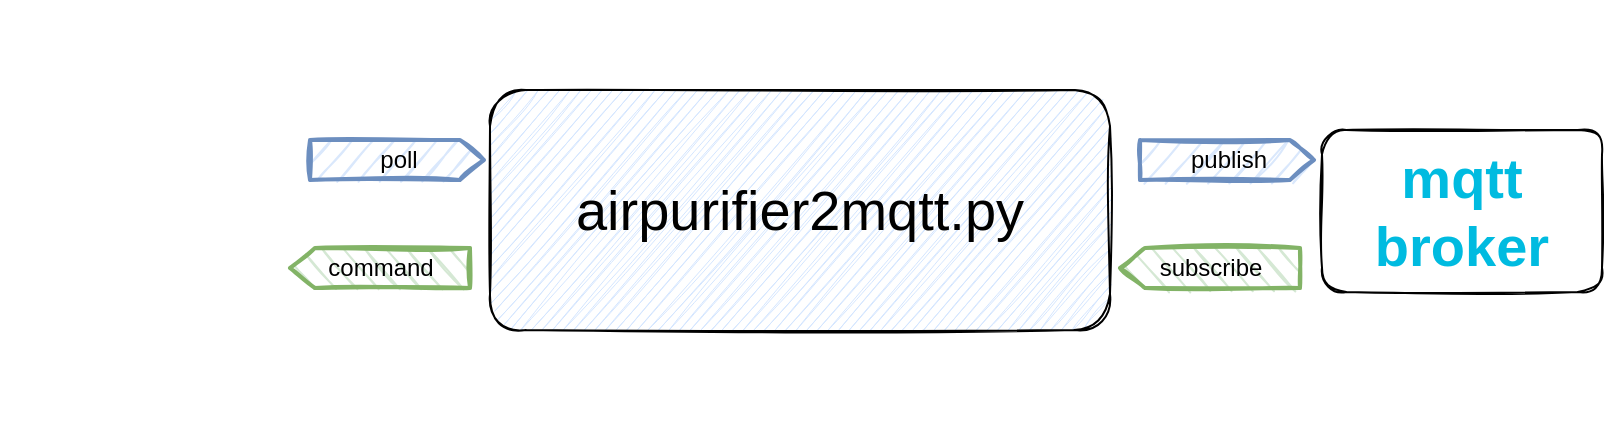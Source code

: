<mxfile version="13.9.9" type="device"><diagram id="m--lg874Mn0vDvLLHtoA" name="Page-1"><mxGraphModel dx="1092" dy="749" grid="0" gridSize="10" guides="1" tooltips="1" connect="1" arrows="1" fold="1" page="1" pageScale="1" pageWidth="1169" pageHeight="827" math="0" shadow="0"><root><mxCell id="0"/><mxCell id="1" parent="0"/><mxCell id="TQDcczudS_FtcqXlJq8n-1" value="" style="shape=image;verticalLabelPosition=bottom;labelBackgroundColor=#ffffff;verticalAlign=top;aspect=fixed;imageAspect=0;image=https://mi-home.pl/5584-large_default/mi-air-purifier-3h.jpg;sketch=1;rounded=1;" vertex="1" parent="1"><mxGeometry x="39" y="280" width="209" height="210" as="geometry"/></mxCell><mxCell id="TQDcczudS_FtcqXlJq8n-3" value="&lt;b&gt;&lt;font style=&quot;font-size: 28px&quot;&gt;mqtt&lt;br&gt;broker&lt;br&gt;&lt;/font&gt;&lt;/b&gt;" style="whiteSpace=wrap;html=1;fontColor=#00BBE0;sketch=1;rounded=1;" vertex="1" parent="1"><mxGeometry x="700" y="345" width="140" height="81" as="geometry"/></mxCell><mxCell id="TQDcczudS_FtcqXlJq8n-5" value="&lt;font style=&quot;font-size: 28px&quot;&gt;airpurifier2mqtt.py&lt;/font&gt;" style="whiteSpace=wrap;html=1;gradientDirection=north;glass=0;fillColor=#D4E6FF;fontFamily=Helvetica;sketch=1;rounded=1;" vertex="1" parent="1"><mxGeometry x="284" y="325" width="310" height="120" as="geometry"/></mxCell><mxCell id="TQDcczudS_FtcqXlJq8n-7" value="publish" style="shape=mxgraph.arrows.signal-in_arrow;html=1;verticalLabelPosition=middle;verticalAlign=middle;strokeWidth=2;strokeColor=#6c8ebf;fillColor=#dae8fc;labelPosition=center;align=center;sketch=1;rounded=1;" vertex="1" parent="1"><mxGeometry x="609" y="350" width="87" height="20" as="geometry"/></mxCell><mxCell id="TQDcczudS_FtcqXlJq8n-9" value="subscribe" style="shape=mxgraph.arrows.signal-in_arrow;html=1;verticalLabelPosition=middle;verticalAlign=middle;strokeWidth=2;strokeColor=#82b366;fillColor=#d5e8d4;flipH=1;labelPosition=center;align=center;sketch=1;rounded=1;" vertex="1" parent="1"><mxGeometry x="599" y="404" width="90" height="20" as="geometry"/></mxCell><mxCell id="TQDcczudS_FtcqXlJq8n-14" value="poll" style="shape=mxgraph.arrows.signal-in_arrow;html=1;verticalLabelPosition=middle;verticalAlign=middle;strokeWidth=2;strokeColor=#6c8ebf;fillColor=#dae8fc;labelPosition=center;align=center;sketch=1;rounded=1;" vertex="1" parent="1"><mxGeometry x="194" y="350" width="87" height="20" as="geometry"/></mxCell><mxCell id="TQDcczudS_FtcqXlJq8n-15" value="command" style="shape=mxgraph.arrows.signal-in_arrow;html=1;verticalLabelPosition=middle;verticalAlign=middle;strokeWidth=2;strokeColor=#82b366;fillColor=#d5e8d4;flipH=1;labelPosition=center;align=center;sketch=1;rounded=1;" vertex="1" parent="1"><mxGeometry x="184" y="404" width="90" height="20" as="geometry"/></mxCell></root></mxGraphModel></diagram></mxfile>